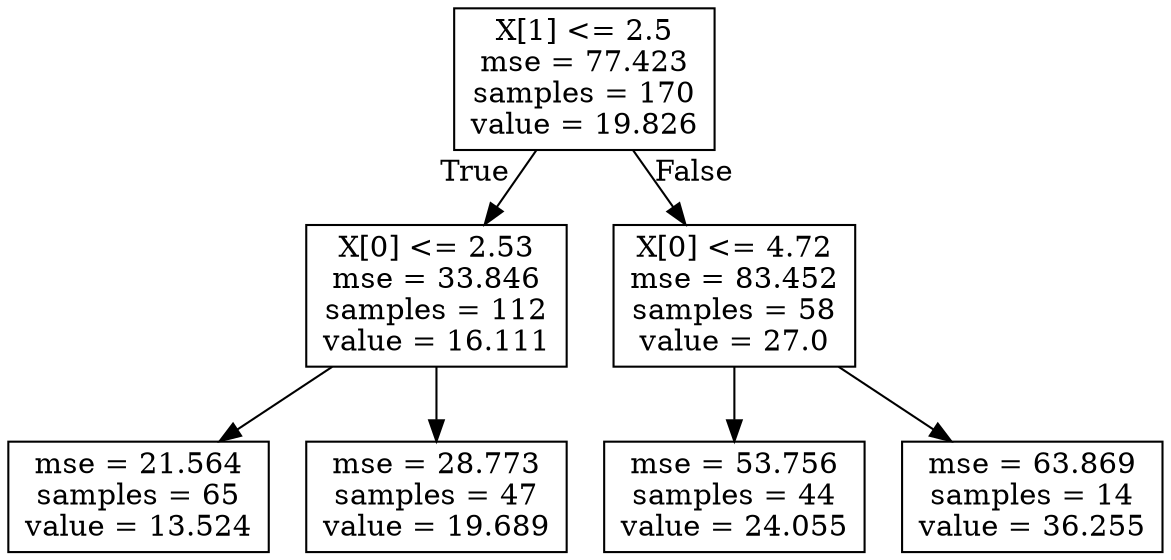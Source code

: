 digraph Tree {
node [shape=box] ;
0 [label="X[1] <= 2.5\nmse = 77.423\nsamples = 170\nvalue = 19.826"] ;
1 [label="X[0] <= 2.53\nmse = 33.846\nsamples = 112\nvalue = 16.111"] ;
0 -> 1 [labeldistance=2.5, labelangle=45, headlabel="True"] ;
2 [label="mse = 21.564\nsamples = 65\nvalue = 13.524"] ;
1 -> 2 ;
3 [label="mse = 28.773\nsamples = 47\nvalue = 19.689"] ;
1 -> 3 ;
4 [label="X[0] <= 4.72\nmse = 83.452\nsamples = 58\nvalue = 27.0"] ;
0 -> 4 [labeldistance=2.5, labelangle=-45, headlabel="False"] ;
5 [label="mse = 53.756\nsamples = 44\nvalue = 24.055"] ;
4 -> 5 ;
6 [label="mse = 63.869\nsamples = 14\nvalue = 36.255"] ;
4 -> 6 ;
}